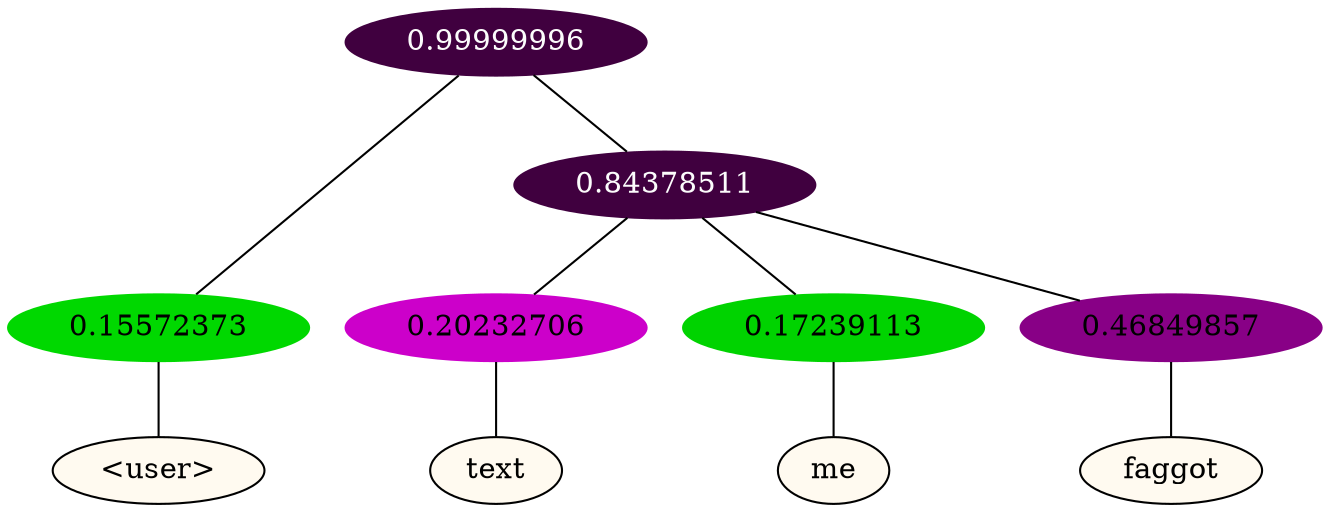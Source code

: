 graph {
	node [format=png height=0.15 nodesep=0.001 ordering=out overlap=prism overlap_scaling=0.01 ranksep=0.001 ratio=0.2 style=filled width=0.15]
	{
		rank=same
		a_w_1 [label="\<user\>" color=black fillcolor=floralwhite style="filled,solid"]
		a_w_3 [label=text color=black fillcolor=floralwhite style="filled,solid"]
		a_w_4 [label=me color=black fillcolor=floralwhite style="filled,solid"]
		a_w_5 [label=faggot color=black fillcolor=floralwhite style="filled,solid"]
	}
	a_n_1 -- a_w_1
	a_n_3 -- a_w_3
	a_n_4 -- a_w_4
	a_n_5 -- a_w_5
	{
		rank=same
		a_n_1 [label=0.15572373 color="0.334 1.000 0.844" fontcolor=black]
		a_n_3 [label=0.20232706 color="0.835 1.000 0.798" fontcolor=black]
		a_n_4 [label=0.17239113 color="0.334 1.000 0.828" fontcolor=black]
		a_n_5 [label=0.46849857 color="0.835 1.000 0.532" fontcolor=black]
	}
	a_n_0 [label=0.99999996 color="0.835 1.000 0.250" fontcolor=grey99]
	a_n_0 -- a_n_1
	a_n_2 [label=0.84378511 color="0.835 1.000 0.250" fontcolor=grey99]
	a_n_0 -- a_n_2
	a_n_2 -- a_n_3
	a_n_2 -- a_n_4
	a_n_2 -- a_n_5
}
